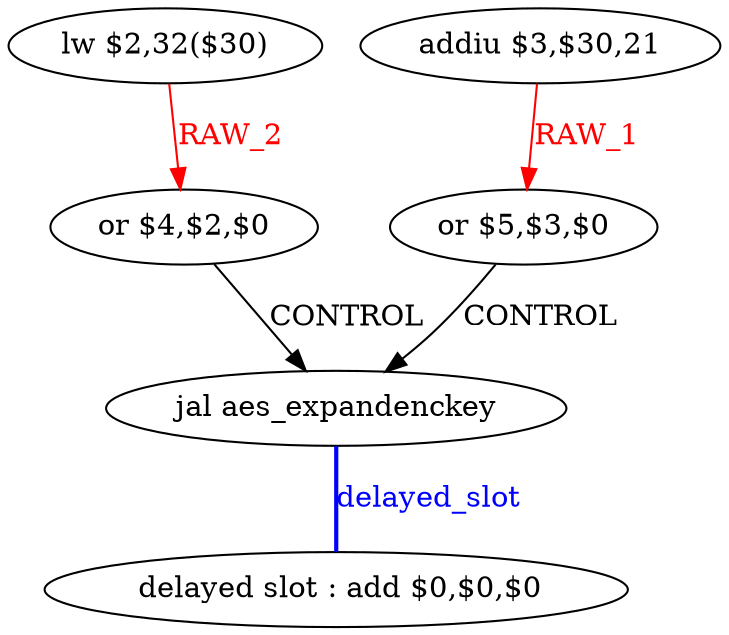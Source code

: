 digraph G1 {
node [shape = ellipse];
i5 [label = " delayed slot : add $0,$0,$0"] ;
i4 ->  i5 [style = bold, dir= none, fontcolor = blue, color = blue, label= "delayed_slot"];
i4 [label = "jal aes_expandenckey"] ;
i0 [label = "lw $2,32($30)"] ;
i0 ->  i2 [color = red, fontcolor = red, label= "RAW_2"];
i2 [label = "or $4,$2,$0"] ;
i2 ->  i4 [label= "CONTROL"];
i1 [label = "addiu $3,$30,21"] ;
i1 ->  i3 [color = red, fontcolor = red, label= "RAW_1"];
i3 [label = "or $5,$3,$0"] ;
i3 ->  i4 [label= "CONTROL"];
}
